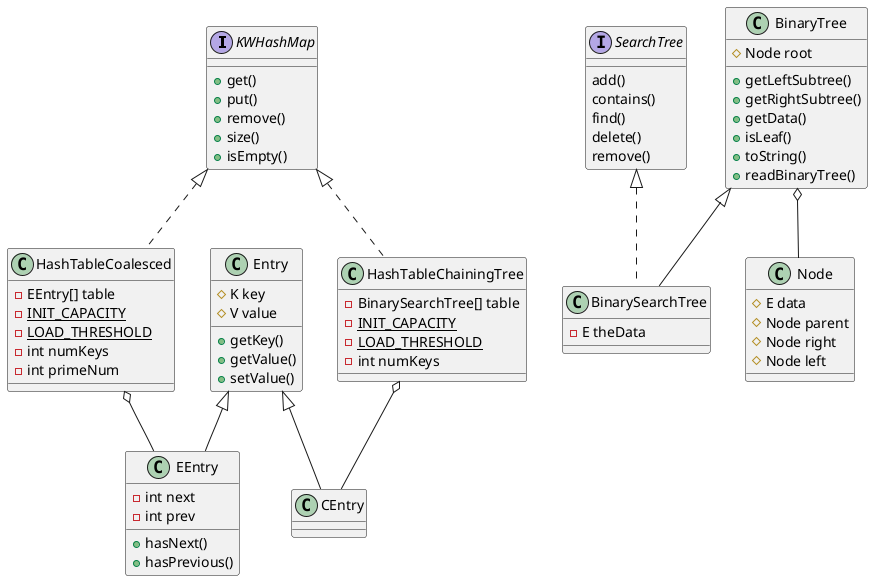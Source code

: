 @startuml hashinguml

' =============================== Hash Table ===============================
interface KWHashMap {
    + get()
    + put()
    + remove()
    + size()
    + isEmpty()
}

class HashTableCoalesced {
    - EEntry[] table
    - {static} INIT_CAPACITY
    - {static} LOAD_THRESHOLD
    - int numKeys
    - int primeNum
}

class HashTableChainingTree {
    - BinarySearchTree[] table
    - {static} INIT_CAPACITY
    - {static} LOAD_THRESHOLD
    - int numKeys
}

class Entry {
    # K key
    # V value
    + getKey()
    + getValue()
    + setValue()
}

class CEntry {

}

class EEntry {
    - int next
    - int prev
    + hasNext()
    + hasPrevious()
}
 
KWHashMap <|.. HashTableCoalesced
KWHashMap <|.. HashTableChainingTree

HashTableCoalesced o-- EEntry
HashTableChainingTree o-- CEntry

Entry <|-- EEntry
Entry <|-- CEntry

' =============================== BST =============================== 

interface SearchTree {
    add()
    contains()
    find()
    delete()
    remove()
}

class BinarySearchTree {
    - E theData
}

class BinaryTree {
    # Node root
    + getLeftSubtree()
    + getRightSubtree()
    + getData()
    + isLeaf()
    + toString()
    + readBinaryTree()
}

class Node {
    # E data
    # Node parent
    # Node right
    # Node left
} 

BinaryTree o-- Node

SearchTree <|.. BinarySearchTree 
BinaryTree <|-- BinarySearchTree

@enduml
